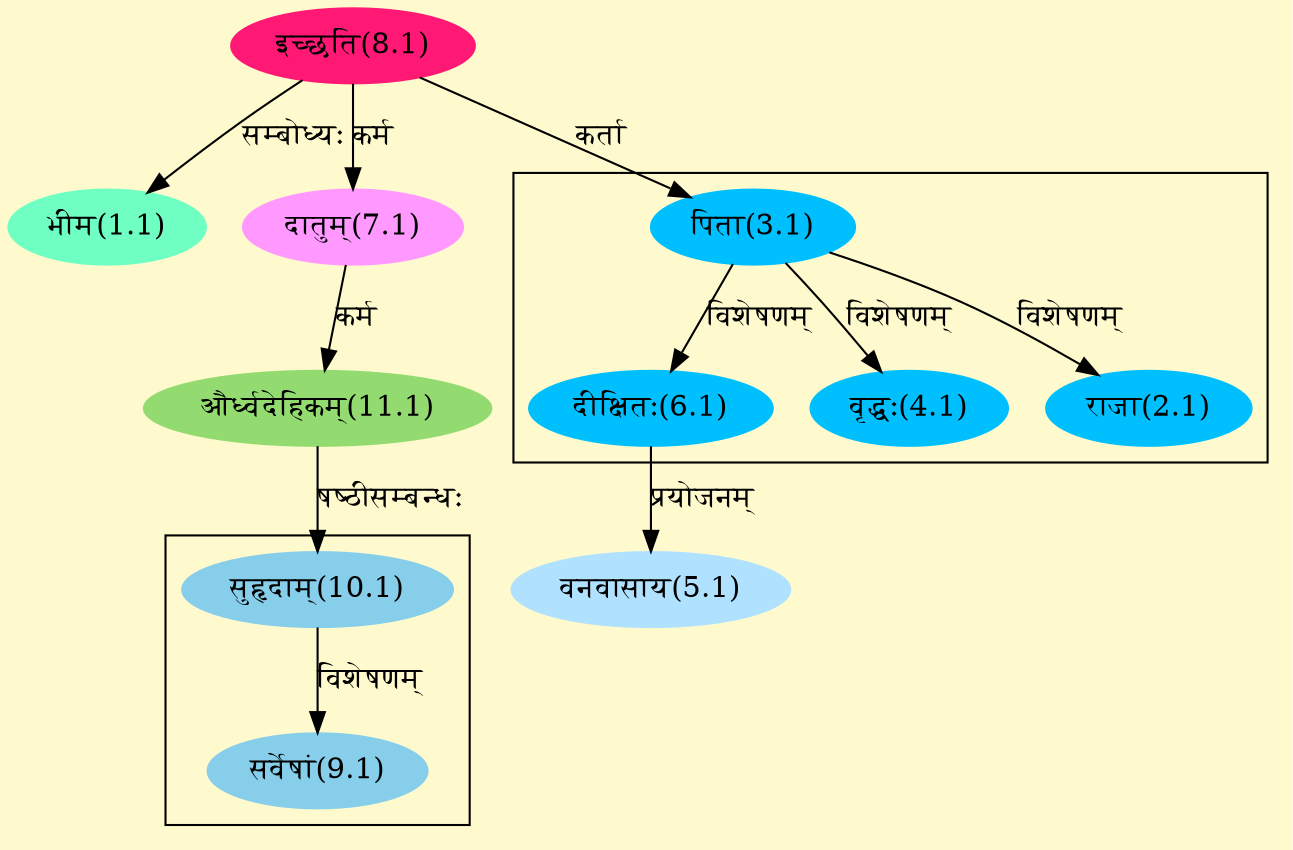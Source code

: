 digraph G{
rankdir=BT;
 compound=true;
 bgcolor="lemonchiffon1";

subgraph cluster_1{
Node2_1 [style=filled, color="#00BFFF" label = "राजा(2.1)"]
Node3_1 [style=filled, color="#00BFFF" label = "पिता(3.1)"]
Node4_1 [style=filled, color="#00BFFF" label = "वृद्धः(4.1)"]
Node6_1 [style=filled, color="#00BFFF" label = "दीक्षितः(6.1)"]

}

subgraph cluster_2{
Node9_1 [style=filled, color="#87CEEB" label = "सर्वेषां(9.1)"]
Node10_1 [style=filled, color="#87CEEB" label = "सुहृदाम्(10.1)"]

}
Node1_1 [style=filled, color="#6FFFC3" label = "भीम(1.1)"]
Node8_1 [style=filled, color="#FF1975" label = "इच्छति(8.1)"]
Node3_1 [style=filled, color="#00BFFF" label = "पिता(3.1)"]
Node5_1 [style=filled, color="#B0E2FF" label = "वनवासाय(5.1)"]
Node6_1 [style=filled, color="#00BFFF" label = "दीक्षितः(6.1)"]
Node7_1 [style=filled, color="#FF99FF" label = "दातुम्(7.1)"]
Node [style=filled, color="" label = "()"]
Node10_1 [style=filled, color="#87CEEB" label = "सुहृदाम्(10.1)"]
Node11_1 [style=filled, color="#93DB70" label = "और्ध्वदेहिकम्(11.1)"]
/* Start of Relations section */

Node1_1 -> Node8_1 [  label="सम्बोध्यः"  dir="back" ]
Node2_1 -> Node3_1 [  label="विशेषणम्"  dir="back" ]
Node3_1 -> Node8_1 [  label="कर्ता"  dir="back" ]
Node4_1 -> Node3_1 [  label="विशेषणम्"  dir="back" ]
Node5_1 -> Node6_1 [  label="प्रयोजनम्"  dir="back" ]
Node6_1 -> Node3_1 [  label="विशेषणम्"  dir="back" ]
Node7_1 -> Node8_1 [  label="कर्म"  dir="back" ]
Node9_1 -> Node10_1 [  label="विशेषणम्"  dir="back" ]
Node10_1 -> Node11_1 [  label="षष्ठीसम्बन्धः"  dir="back" ]
Node11_1 -> Node7_1 [  label="कर्म"  dir="back" ]
}
